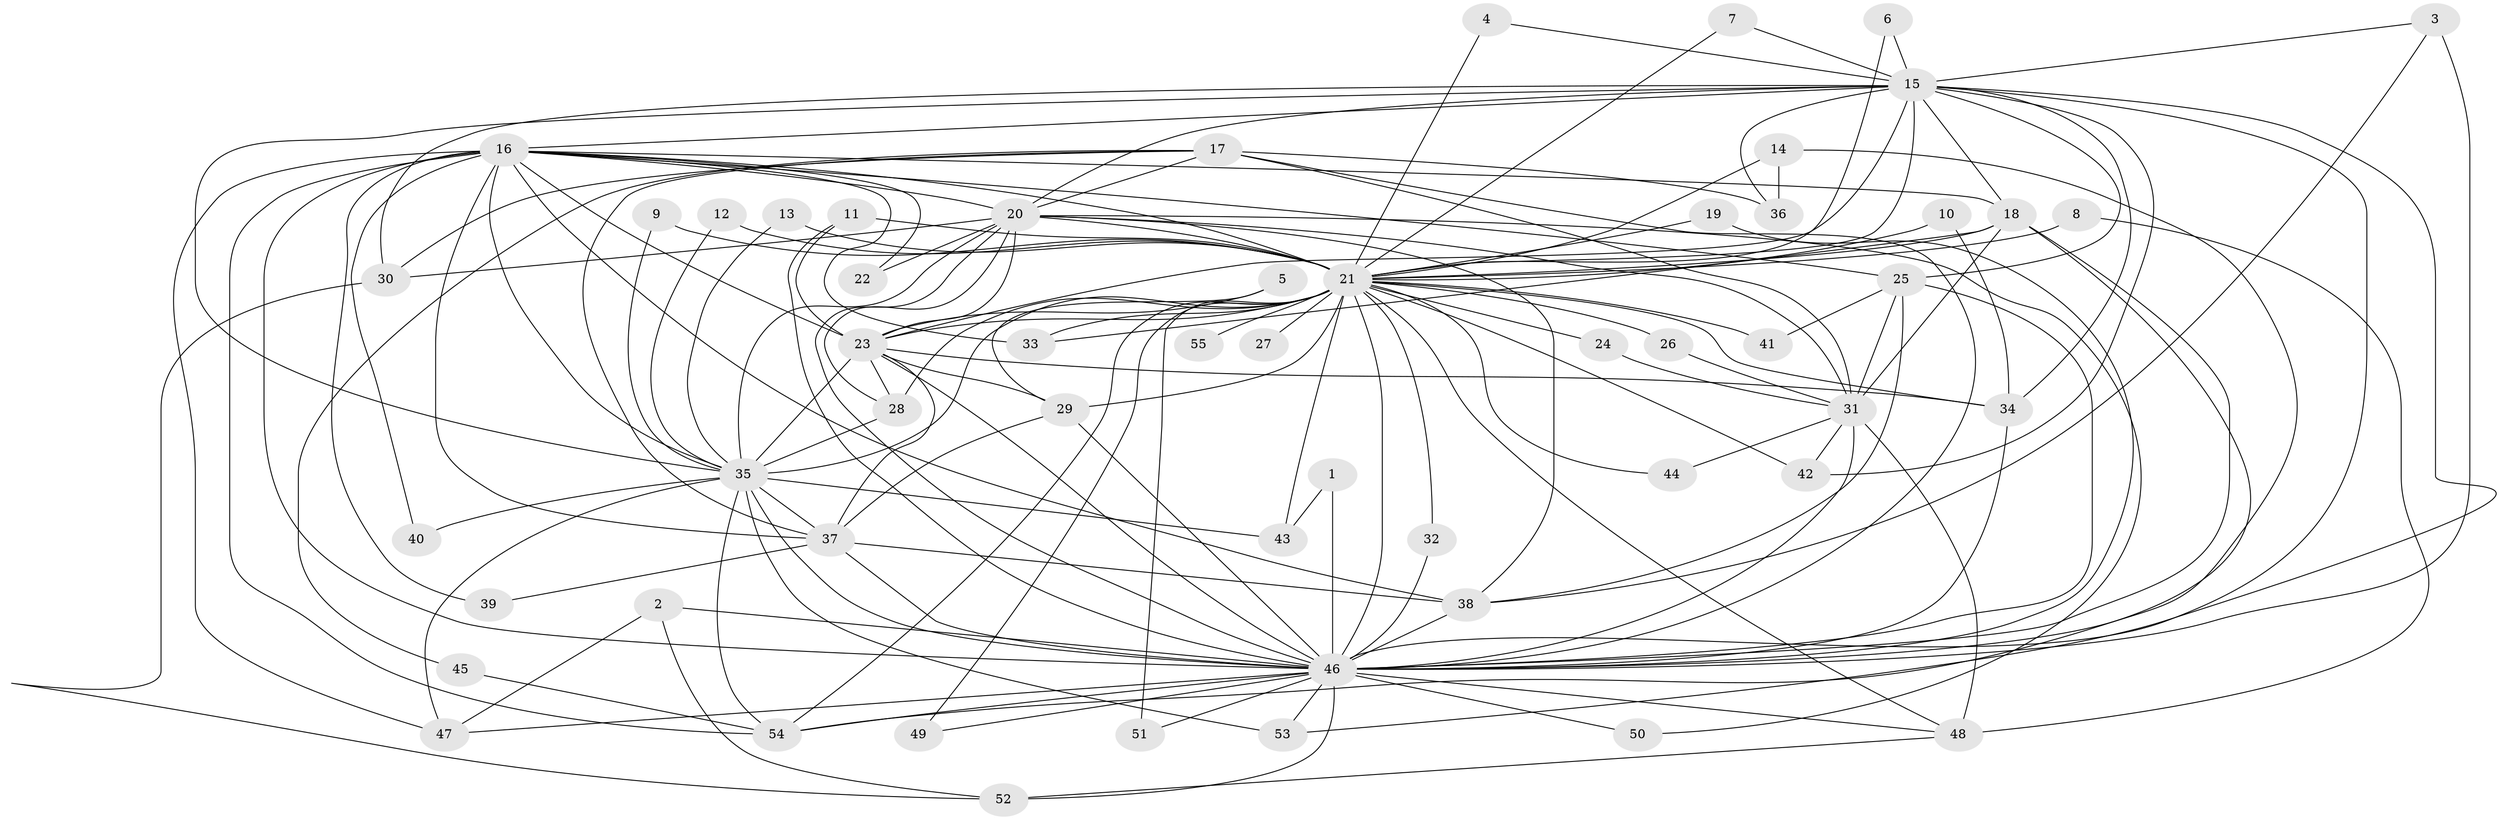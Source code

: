 // original degree distribution, {26: 0.00909090909090909, 21: 0.00909090909090909, 16: 0.00909090909090909, 27: 0.00909090909090909, 18: 0.00909090909090909, 19: 0.00909090909090909, 30: 0.00909090909090909, 17: 0.00909090909090909, 20: 0.00909090909090909, 13: 0.00909090909090909, 5: 0.02727272727272727, 3: 0.2, 4: 0.08181818181818182, 6: 0.03636363636363636, 2: 0.5363636363636364, 9: 0.00909090909090909, 7: 0.00909090909090909, 8: 0.00909090909090909}
// Generated by graph-tools (version 1.1) at 2025/49/03/09/25 03:49:42]
// undirected, 55 vertices, 147 edges
graph export_dot {
graph [start="1"]
  node [color=gray90,style=filled];
  1;
  2;
  3;
  4;
  5;
  6;
  7;
  8;
  9;
  10;
  11;
  12;
  13;
  14;
  15;
  16;
  17;
  18;
  19;
  20;
  21;
  22;
  23;
  24;
  25;
  26;
  27;
  28;
  29;
  30;
  31;
  32;
  33;
  34;
  35;
  36;
  37;
  38;
  39;
  40;
  41;
  42;
  43;
  44;
  45;
  46;
  47;
  48;
  49;
  50;
  51;
  52;
  53;
  54;
  55;
  1 -- 43 [weight=1.0];
  1 -- 46 [weight=2.0];
  2 -- 46 [weight=2.0];
  2 -- 47 [weight=1.0];
  2 -- 52 [weight=1.0];
  3 -- 15 [weight=1.0];
  3 -- 38 [weight=1.0];
  3 -- 46 [weight=1.0];
  4 -- 15 [weight=1.0];
  4 -- 21 [weight=1.0];
  5 -- 23 [weight=1.0];
  5 -- 29 [weight=1.0];
  6 -- 15 [weight=1.0];
  6 -- 21 [weight=1.0];
  7 -- 15 [weight=1.0];
  7 -- 21 [weight=1.0];
  8 -- 21 [weight=1.0];
  8 -- 48 [weight=1.0];
  9 -- 21 [weight=1.0];
  9 -- 35 [weight=1.0];
  10 -- 21 [weight=1.0];
  10 -- 34 [weight=1.0];
  11 -- 21 [weight=2.0];
  11 -- 23 [weight=2.0];
  11 -- 46 [weight=1.0];
  12 -- 21 [weight=1.0];
  12 -- 35 [weight=1.0];
  13 -- 21 [weight=1.0];
  13 -- 35 [weight=1.0];
  14 -- 21 [weight=1.0];
  14 -- 36 [weight=1.0];
  14 -- 46 [weight=1.0];
  15 -- 16 [weight=1.0];
  15 -- 18 [weight=1.0];
  15 -- 20 [weight=1.0];
  15 -- 21 [weight=2.0];
  15 -- 23 [weight=1.0];
  15 -- 25 [weight=1.0];
  15 -- 30 [weight=1.0];
  15 -- 34 [weight=1.0];
  15 -- 35 [weight=1.0];
  15 -- 36 [weight=1.0];
  15 -- 42 [weight=1.0];
  15 -- 46 [weight=3.0];
  15 -- 53 [weight=1.0];
  16 -- 18 [weight=1.0];
  16 -- 20 [weight=1.0];
  16 -- 21 [weight=2.0];
  16 -- 22 [weight=1.0];
  16 -- 23 [weight=1.0];
  16 -- 25 [weight=1.0];
  16 -- 33 [weight=1.0];
  16 -- 35 [weight=1.0];
  16 -- 37 [weight=1.0];
  16 -- 38 [weight=1.0];
  16 -- 39 [weight=1.0];
  16 -- 40 [weight=1.0];
  16 -- 46 [weight=3.0];
  16 -- 47 [weight=1.0];
  16 -- 54 [weight=1.0];
  17 -- 20 [weight=1.0];
  17 -- 30 [weight=1.0];
  17 -- 31 [weight=2.0];
  17 -- 36 [weight=1.0];
  17 -- 37 [weight=1.0];
  17 -- 45 [weight=1.0];
  17 -- 46 [weight=1.0];
  18 -- 21 [weight=1.0];
  18 -- 31 [weight=1.0];
  18 -- 33 [weight=1.0];
  18 -- 46 [weight=2.0];
  18 -- 54 [weight=1.0];
  19 -- 21 [weight=1.0];
  19 -- 46 [weight=2.0];
  20 -- 21 [weight=2.0];
  20 -- 22 [weight=1.0];
  20 -- 23 [weight=2.0];
  20 -- 28 [weight=1.0];
  20 -- 30 [weight=1.0];
  20 -- 31 [weight=1.0];
  20 -- 35 [weight=1.0];
  20 -- 38 [weight=1.0];
  20 -- 46 [weight=3.0];
  20 -- 50 [weight=1.0];
  21 -- 23 [weight=2.0];
  21 -- 24 [weight=1.0];
  21 -- 26 [weight=1.0];
  21 -- 27 [weight=2.0];
  21 -- 28 [weight=2.0];
  21 -- 29 [weight=1.0];
  21 -- 32 [weight=1.0];
  21 -- 33 [weight=2.0];
  21 -- 34 [weight=1.0];
  21 -- 35 [weight=3.0];
  21 -- 41 [weight=1.0];
  21 -- 42 [weight=1.0];
  21 -- 43 [weight=1.0];
  21 -- 44 [weight=1.0];
  21 -- 46 [weight=6.0];
  21 -- 48 [weight=2.0];
  21 -- 49 [weight=1.0];
  21 -- 51 [weight=1.0];
  21 -- 54 [weight=2.0];
  21 -- 55 [weight=1.0];
  23 -- 28 [weight=1.0];
  23 -- 29 [weight=1.0];
  23 -- 34 [weight=1.0];
  23 -- 35 [weight=1.0];
  23 -- 37 [weight=1.0];
  23 -- 46 [weight=3.0];
  24 -- 31 [weight=1.0];
  25 -- 31 [weight=1.0];
  25 -- 38 [weight=1.0];
  25 -- 41 [weight=1.0];
  25 -- 46 [weight=1.0];
  26 -- 31 [weight=1.0];
  28 -- 35 [weight=1.0];
  29 -- 37 [weight=1.0];
  29 -- 46 [weight=1.0];
  30 -- 52 [weight=1.0];
  31 -- 42 [weight=1.0];
  31 -- 44 [weight=1.0];
  31 -- 46 [weight=1.0];
  31 -- 48 [weight=1.0];
  32 -- 46 [weight=1.0];
  34 -- 46 [weight=1.0];
  35 -- 37 [weight=1.0];
  35 -- 40 [weight=1.0];
  35 -- 43 [weight=1.0];
  35 -- 46 [weight=3.0];
  35 -- 47 [weight=1.0];
  35 -- 53 [weight=1.0];
  35 -- 54 [weight=1.0];
  37 -- 38 [weight=1.0];
  37 -- 39 [weight=1.0];
  37 -- 46 [weight=2.0];
  38 -- 46 [weight=2.0];
  45 -- 54 [weight=1.0];
  46 -- 47 [weight=1.0];
  46 -- 48 [weight=1.0];
  46 -- 49 [weight=1.0];
  46 -- 50 [weight=1.0];
  46 -- 51 [weight=1.0];
  46 -- 52 [weight=1.0];
  46 -- 53 [weight=1.0];
  46 -- 54 [weight=1.0];
  48 -- 52 [weight=1.0];
}
